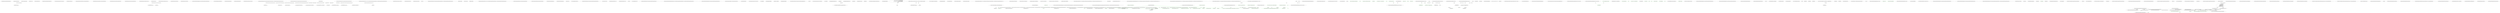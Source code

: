 digraph  {
m0_0 [cluster="Nancy.Formatters.Responses.RedirectResponse.RedirectResponse(string)", file="DefaultJsonSerializer.cs", label="Entry Nancy.Formatters.Responses.RedirectResponse.RedirectResponse(string)", span="6-6"];
m0_1 [cluster="Nancy.Formatters.Responses.RedirectResponse.RedirectResponse(string)", file="DefaultJsonSerializer.cs", label="this.Headers.Add(''Location'',location)", span="8-8"];
m0_2 [cluster="Nancy.Formatters.Responses.RedirectResponse.RedirectResponse(string)", file="DefaultJsonSerializer.cs", label="this.Contents = GetStringContents(string.Empty)", span="9-9"];
m0_3 [cluster="Nancy.Formatters.Responses.RedirectResponse.RedirectResponse(string)", file="DefaultJsonSerializer.cs", label="this.ContentType = ''text/html''", span="10-10"];
m0_4 [cluster="Nancy.Formatters.Responses.RedirectResponse.RedirectResponse(string)", file="DefaultJsonSerializer.cs", label="this.StatusCode = HttpStatusCode.SeeOther", span="11-11"];
m0_5 [cluster="Nancy.Formatters.Responses.RedirectResponse.RedirectResponse(string)", file="DefaultJsonSerializer.cs", label="Exit Nancy.Formatters.Responses.RedirectResponse.RedirectResponse(string)", span="6-6"];
m0_6 [cluster="System.Collections.Generic.IDictionary<TKey, TValue>.Add(TKey, TValue)", file="DefaultJsonSerializer.cs", label="Entry System.Collections.Generic.IDictionary<TKey, TValue>.Add(TKey, TValue)", span="0-0"];
m0_7 [cluster="Nancy.Response.GetStringContents(string)", file="DefaultJsonSerializer.cs", label="Entry Nancy.Response.GetStringContents(string)", span="93-93"];
m0_8 [file="DefaultJsonSerializer.cs", label="Nancy.Formatters.Responses.RedirectResponse", span=""];
m1_3 [cluster="Nancy.Json.JavaScriptPrimitiveConverter.Deserialize(object, System.Type, Nancy.Json.JavaScriptSerializer)", file="JavaScriptPrimitiveConverter.cs", label="Entry Nancy.Json.JavaScriptPrimitiveConverter.Deserialize(object, System.Type, Nancy.Json.JavaScriptSerializer)", span="14-14"];
m1_4 [cluster="Nancy.Json.JavaScriptPrimitiveConverter.Deserialize(object, System.Type, Nancy.Json.JavaScriptSerializer)", file="JavaScriptPrimitiveConverter.cs", label="Exit Nancy.Json.JavaScriptPrimitiveConverter.Deserialize(object, System.Type, Nancy.Json.JavaScriptSerializer)", span="14-14"];
m1_8 [cluster="Nancy.Json.JavaScriptPrimitiveConverter.Serialize(object, Nancy.Json.JavaScriptSerializer)", file="JavaScriptPrimitiveConverter.cs", label="Entry Nancy.Json.JavaScriptPrimitiveConverter.Serialize(object, Nancy.Json.JavaScriptSerializer)", span="20-20"];
m1_9 [cluster="Nancy.Json.JavaScriptPrimitiveConverter.Serialize(object, Nancy.Json.JavaScriptSerializer)", file="JavaScriptPrimitiveConverter.cs", label="Exit Nancy.Json.JavaScriptPrimitiveConverter.Serialize(object, Nancy.Json.JavaScriptSerializer)", span="20-20"];
m1_0 [cluster="Nancy.Json.JavaScriptPrimitiveConverter.Deserialize(object, System.Type)", file="JavaScriptPrimitiveConverter.cs", label="Entry Nancy.Json.JavaScriptPrimitiveConverter.Deserialize(object, System.Type)", span="9-9"];
m1_1 [cluster="Nancy.Json.JavaScriptPrimitiveConverter.Deserialize(object, System.Type)", file="JavaScriptPrimitiveConverter.cs", label="return Deserialize(primitiveValue, type, null);", span="11-11"];
m1_2 [cluster="Nancy.Json.JavaScriptPrimitiveConverter.Deserialize(object, System.Type)", file="JavaScriptPrimitiveConverter.cs", label="Exit Nancy.Json.JavaScriptPrimitiveConverter.Deserialize(object, System.Type)", span="9-9"];
m1_5 [cluster="Nancy.Json.JavaScriptPrimitiveConverter.Serialize(object)", file="JavaScriptPrimitiveConverter.cs", label="Entry Nancy.Json.JavaScriptPrimitiveConverter.Serialize(object)", span="16-16"];
m1_6 [cluster="Nancy.Json.JavaScriptPrimitiveConverter.Serialize(object)", file="JavaScriptPrimitiveConverter.cs", label="return Serialize(obj, null);", span="18-18"];
m1_7 [cluster="Nancy.Json.JavaScriptPrimitiveConverter.Serialize(object)", file="JavaScriptPrimitiveConverter.cs", label="Exit Nancy.Json.JavaScriptPrimitiveConverter.Serialize(object)", span="16-16"];
m1_10 [file="JavaScriptPrimitiveConverter.cs", label="Nancy.Json.JavaScriptPrimitiveConverter", span=""];
m2_27 [cluster="Nancy.Json.Simple.NancySerializationStrategy.RegisterConverters(System.Collections.Generic.IEnumerable<Nancy.Json.JavaScriptConverter>)", file="JavaScriptSerializer.cs", label="Entry Nancy.Json.Simple.NancySerializationStrategy.RegisterConverters(System.Collections.Generic.IEnumerable<Nancy.Json.JavaScriptConverter>)", span="49-49"];
m2_26 [cluster="System.ArgumentNullException.ArgumentNullException(string)", file="JavaScriptSerializer.cs", label="Entry System.ArgumentNullException.ArgumentNullException(string)", span="0-0"];
m2_0 [cluster="Nancy.Json.JavaScriptSerializer.JavaScriptSerializer()", file="JavaScriptSerializer.cs", label="Entry Nancy.Json.JavaScriptSerializer.JavaScriptSerializer()", span="56-56"];
m2_1 [cluster="Nancy.Json.JavaScriptSerializer.JavaScriptSerializer()", file="JavaScriptSerializer.cs", label="Exit Nancy.Json.JavaScriptSerializer.JavaScriptSerializer()", span="56-56"];
m2_43 [cluster="Nancy.Json.JavaScriptSerializer.Serialize(object, System.IO.TextWriter)", file="JavaScriptSerializer.cs", label="Entry Nancy.Json.JavaScriptSerializer.Serialize(object, System.IO.TextWriter)", span="154-154"];
m2_44 [cluster="Nancy.Json.JavaScriptSerializer.Serialize(object, System.IO.TextWriter)", file="JavaScriptSerializer.cs", label="output.Write(Serialize(obj))", span="156-156"];
m2_45 [cluster="Nancy.Json.JavaScriptSerializer.Serialize(object, System.IO.TextWriter)", file="JavaScriptSerializer.cs", label="Exit Nancy.Json.JavaScriptSerializer.Serialize(object, System.IO.TextWriter)", span="154-154"];
m2_39 [cluster="Nancy.Json.JavaScriptSerializer.Serialize(object)", file="JavaScriptSerializer.cs", label="Entry Nancy.Json.JavaScriptSerializer.Serialize(object)", span="149-149"];
m2_40 [cluster="Nancy.Json.JavaScriptSerializer.Serialize(object)", file="JavaScriptSerializer.cs", label="return SimpleJson.SerializeObject(obj, _serializerStrategy);", span="151-151"];
m2_41 [cluster="Nancy.Json.JavaScriptSerializer.Serialize(object)", file="JavaScriptSerializer.cs", label="Exit Nancy.Json.JavaScriptSerializer.Serialize(object)", span="149-149"];
m2_12 [cluster="Nancy.Json.JavaScriptSerializer.RegisterConverters(System.Collections.Generic.IEnumerable<Nancy.Json.JavaScriptConverter>, System.Collections.Generic.IEnumerable<Nancy.Json.JavaScriptPrimitiveConverter>)", file="JavaScriptSerializer.cs", label="Entry Nancy.Json.JavaScriptSerializer.RegisterConverters(System.Collections.Generic.IEnumerable<Nancy.Json.JavaScriptConverter>, System.Collections.Generic.IEnumerable<Nancy.Json.JavaScriptPrimitiveConverter>)", span="140-140"];
m2_34 [cluster="Nancy.Json.JavaScriptSerializer.RegisterConverters(System.Collections.Generic.IEnumerable<Nancy.Json.JavaScriptConverter>, System.Collections.Generic.IEnumerable<Nancy.Json.JavaScriptPrimitiveConverter>)", file="JavaScriptSerializer.cs", label="converters != null", span="142-142"];
m2_35 [cluster="Nancy.Json.JavaScriptSerializer.RegisterConverters(System.Collections.Generic.IEnumerable<Nancy.Json.JavaScriptConverter>, System.Collections.Generic.IEnumerable<Nancy.Json.JavaScriptPrimitiveConverter>)", file="JavaScriptSerializer.cs", label="RegisterConverters(converters)", span="143-143"];
m2_36 [cluster="Nancy.Json.JavaScriptSerializer.RegisterConverters(System.Collections.Generic.IEnumerable<Nancy.Json.JavaScriptConverter>, System.Collections.Generic.IEnumerable<Nancy.Json.JavaScriptPrimitiveConverter>)", file="JavaScriptSerializer.cs", label="primitiveConverters != null", span="145-145"];
m2_37 [cluster="Nancy.Json.JavaScriptSerializer.RegisterConverters(System.Collections.Generic.IEnumerable<Nancy.Json.JavaScriptConverter>, System.Collections.Generic.IEnumerable<Nancy.Json.JavaScriptPrimitiveConverter>)", file="JavaScriptSerializer.cs", label="RegisterConverters(primitiveConverters)", span="146-146"];
m2_38 [cluster="Nancy.Json.JavaScriptSerializer.RegisterConverters(System.Collections.Generic.IEnumerable<Nancy.Json.JavaScriptConverter>, System.Collections.Generic.IEnumerable<Nancy.Json.JavaScriptPrimitiveConverter>)", file="JavaScriptSerializer.cs", label="Exit Nancy.Json.JavaScriptSerializer.RegisterConverters(System.Collections.Generic.IEnumerable<Nancy.Json.JavaScriptConverter>, System.Collections.Generic.IEnumerable<Nancy.Json.JavaScriptPrimitiveConverter>)", span="140-140"];
m2_2 [cluster="Nancy.Json.JavaScriptSerializer.JavaScriptSerializer(bool, int, int, bool, bool, System.Collections.Generic.IEnumerable<Nancy.Json.JavaScriptConverter>, System.Collections.Generic.IEnumerable<Nancy.Json.JavaScriptPrimitiveConverter>)", file="JavaScriptSerializer.cs", label="Entry Nancy.Json.JavaScriptSerializer.JavaScriptSerializer(bool, int, int, bool, bool, System.Collections.Generic.IEnumerable<Nancy.Json.JavaScriptConverter>, System.Collections.Generic.IEnumerable<Nancy.Json.JavaScriptPrimitiveConverter>)", span="62-62"];
m2_4 [cluster="Nancy.Json.JavaScriptSerializer.JavaScriptSerializer(bool, int, int, bool, bool, System.Collections.Generic.IEnumerable<Nancy.Json.JavaScriptConverter>, System.Collections.Generic.IEnumerable<Nancy.Json.JavaScriptPrimitiveConverter>)", file="JavaScriptSerializer.cs", label="_maxJsonLength = maxJsonLength", span="65-65"];
m2_5 [cluster="Nancy.Json.JavaScriptSerializer.JavaScriptSerializer(bool, int, int, bool, bool, System.Collections.Generic.IEnumerable<Nancy.Json.JavaScriptConverter>, System.Collections.Generic.IEnumerable<Nancy.Json.JavaScriptPrimitiveConverter>)", file="JavaScriptSerializer.cs", label="_recursionLimit = recursionLimit", span="66-66"];
m2_6 [cluster="Nancy.Json.JavaScriptSerializer.JavaScriptSerializer(bool, int, int, bool, bool, System.Collections.Generic.IEnumerable<Nancy.Json.JavaScriptConverter>, System.Collections.Generic.IEnumerable<Nancy.Json.JavaScriptPrimitiveConverter>)", file="JavaScriptSerializer.cs", label="this.RetainCasing = retainCasing", span="68-68"];
m2_8 [cluster="Nancy.Json.JavaScriptSerializer.JavaScriptSerializer(bool, int, int, bool, bool, System.Collections.Generic.IEnumerable<Nancy.Json.JavaScriptConverter>, System.Collections.Generic.IEnumerable<Nancy.Json.JavaScriptPrimitiveConverter>)", file="JavaScriptSerializer.cs", label=registerConverters, span="72-72"];
m2_9 [cluster="Nancy.Json.JavaScriptSerializer.JavaScriptSerializer(bool, int, int, bool, bool, System.Collections.Generic.IEnumerable<Nancy.Json.JavaScriptConverter>, System.Collections.Generic.IEnumerable<Nancy.Json.JavaScriptPrimitiveConverter>)", file="JavaScriptSerializer.cs", label="RegisterConverters(converters, primitiveConverters)", span="73-73"];
m2_10 [cluster="Nancy.Json.JavaScriptSerializer.JavaScriptSerializer(bool, int, int, bool, bool, System.Collections.Generic.IEnumerable<Nancy.Json.JavaScriptConverter>, System.Collections.Generic.IEnumerable<Nancy.Json.JavaScriptPrimitiveConverter>)", file="JavaScriptSerializer.cs", label="Exit Nancy.Json.JavaScriptSerializer.JavaScriptSerializer(bool, int, int, bool, bool, System.Collections.Generic.IEnumerable<Nancy.Json.JavaScriptConverter>, System.Collections.Generic.IEnumerable<Nancy.Json.JavaScriptPrimitiveConverter>)", span="62-62"];
m2_20 [cluster="Nancy.Json.Simple.SimpleJson.DeserializeObject(string, System.Type, Nancy.Json.Simple.IJsonSerializerStrategy)", file="JavaScriptSerializer.cs", label="Entry Nancy.Json.Simple.SimpleJson.DeserializeObject(string, System.Type, Nancy.Json.Simple.IJsonSerializerStrategy)", span="562-562"];
m2_42 [cluster="Nancy.Json.Simple.SimpleJson.SerializeObject(object, Nancy.Json.Simple.IJsonSerializerStrategy)", file="JavaScriptSerializer.cs", label="Entry Nancy.Json.Simple.SimpleJson.SerializeObject(object, Nancy.Json.Simple.IJsonSerializerStrategy)", span="591-591"];
m2_17 [cluster="Nancy.Json.JavaScriptSerializer.DeserializeObject(string)", file="JavaScriptSerializer.cs", label="Entry Nancy.Json.JavaScriptSerializer.DeserializeObject(string)", span="119-119"];
m2_18 [cluster="Nancy.Json.JavaScriptSerializer.DeserializeObject(string)", file="JavaScriptSerializer.cs", label="return SimpleJson.DeserializeObject(input, null, _serializerStrategy);", span="121-121"];
m2_19 [cluster="Nancy.Json.JavaScriptSerializer.DeserializeObject(string)", file="JavaScriptSerializer.cs", label="Exit Nancy.Json.JavaScriptSerializer.DeserializeObject(string)", span="119-119"];
m2_28 [cluster="Nancy.Json.JavaScriptSerializer.RegisterConverters(System.Collections.Generic.IEnumerable<Nancy.Json.JavaScriptPrimitiveConverter>)", file="JavaScriptSerializer.cs", label="Entry Nancy.Json.JavaScriptSerializer.RegisterConverters(System.Collections.Generic.IEnumerable<Nancy.Json.JavaScriptPrimitiveConverter>)", span="132-132"];
m2_29 [cluster="Nancy.Json.JavaScriptSerializer.RegisterConverters(System.Collections.Generic.IEnumerable<Nancy.Json.JavaScriptPrimitiveConverter>)", file="JavaScriptSerializer.cs", label="primitiveConverters == null", span="134-134"];
m2_31 [cluster="Nancy.Json.JavaScriptSerializer.RegisterConverters(System.Collections.Generic.IEnumerable<Nancy.Json.JavaScriptPrimitiveConverter>)", file="JavaScriptSerializer.cs", label="_serializerStrategy.RegisterConverters(primitiveConverters)", span="137-137"];
m2_30 [cluster="Nancy.Json.JavaScriptSerializer.RegisterConverters(System.Collections.Generic.IEnumerable<Nancy.Json.JavaScriptPrimitiveConverter>)", file="JavaScriptSerializer.cs", label="throw new ArgumentNullException(''primitiveConverters'');", span="135-135"];
m2_32 [cluster="Nancy.Json.JavaScriptSerializer.RegisterConverters(System.Collections.Generic.IEnumerable<Nancy.Json.JavaScriptPrimitiveConverter>)", file="JavaScriptSerializer.cs", label="Exit Nancy.Json.JavaScriptSerializer.RegisterConverters(System.Collections.Generic.IEnumerable<Nancy.Json.JavaScriptPrimitiveConverter>)", span="132-132"];
m2_46 [cluster="System.IO.TextWriter.Write(string)", file="JavaScriptSerializer.cs", label="Entry System.IO.TextWriter.Write(string)", span="0-0"];
m2_13 [cluster="Nancy.Json.JavaScriptSerializer.Deserialize<T>(string)", file="JavaScriptSerializer.cs", label="Entry Nancy.Json.JavaScriptSerializer.Deserialize<T>(string)", span="114-114"];
m2_14 [cluster="Nancy.Json.JavaScriptSerializer.Deserialize<T>(string)", file="JavaScriptSerializer.cs", label="return SimpleJson.DeserializeObject<T>(input, _serializerStrategy);", span="116-116"];
m2_15 [cluster="Nancy.Json.JavaScriptSerializer.Deserialize<T>(string)", file="JavaScriptSerializer.cs", label="Exit Nancy.Json.JavaScriptSerializer.Deserialize<T>(string)", span="114-114"];
m2_21 [cluster="Nancy.Json.JavaScriptSerializer.RegisterConverters(System.Collections.Generic.IEnumerable<Nancy.Json.JavaScriptConverter>)", file="JavaScriptSerializer.cs", label="Entry Nancy.Json.JavaScriptSerializer.RegisterConverters(System.Collections.Generic.IEnumerable<Nancy.Json.JavaScriptConverter>)", span="124-124"];
m2_22 [cluster="Nancy.Json.JavaScriptSerializer.RegisterConverters(System.Collections.Generic.IEnumerable<Nancy.Json.JavaScriptConverter>)", file="JavaScriptSerializer.cs", label="converters == null", span="126-126"];
m2_24 [cluster="Nancy.Json.JavaScriptSerializer.RegisterConverters(System.Collections.Generic.IEnumerable<Nancy.Json.JavaScriptConverter>)", file="JavaScriptSerializer.cs", label="_serializerStrategy.RegisterConverters(converters)", span="129-129"];
m2_23 [cluster="Nancy.Json.JavaScriptSerializer.RegisterConverters(System.Collections.Generic.IEnumerable<Nancy.Json.JavaScriptConverter>)", file="JavaScriptSerializer.cs", label="throw new ArgumentNullException(''converters'');", span="127-127"];
m2_25 [cluster="Nancy.Json.JavaScriptSerializer.RegisterConverters(System.Collections.Generic.IEnumerable<Nancy.Json.JavaScriptConverter>)", file="JavaScriptSerializer.cs", label="Exit Nancy.Json.JavaScriptSerializer.RegisterConverters(System.Collections.Generic.IEnumerable<Nancy.Json.JavaScriptConverter>)", span="124-124"];
m2_11 [cluster="Nancy.Json.Simple.NancySerializationStrategy.NancySerializationStrategy(bool, bool, bool, System.Collections.Generic.IEnumerable<Nancy.Json.JavaScriptConverter>, System.Collections.Generic.IEnumerable<Nancy.Json.JavaScriptPrimitiveConverter>)", file="JavaScriptSerializer.cs", label="Entry Nancy.Json.Simple.NancySerializationStrategy.NancySerializationStrategy(bool, bool, bool, System.Collections.Generic.IEnumerable<Nancy.Json.JavaScriptConverter>, System.Collections.Generic.IEnumerable<Nancy.Json.JavaScriptPrimitiveConverter>)", span="22-22"];
m2_33 [cluster="Nancy.Json.Simple.NancySerializationStrategy.RegisterConverters(System.Collections.Generic.IEnumerable<Nancy.Json.JavaScriptPrimitiveConverter>)", file="JavaScriptSerializer.cs", label="Entry Nancy.Json.Simple.NancySerializationStrategy.RegisterConverters(System.Collections.Generic.IEnumerable<Nancy.Json.JavaScriptPrimitiveConverter>)", span="54-54"];
m2_16 [cluster="Nancy.Json.Simple.SimpleJson.DeserializeObject<T>(string, Nancy.Json.Simple.IJsonSerializerStrategy)", file="JavaScriptSerializer.cs", label="Entry Nancy.Json.Simple.SimpleJson.DeserializeObject<T>(string, Nancy.Json.Simple.IJsonSerializerStrategy)", span="575-575"];
m2_47 [file="JavaScriptSerializer.cs", label="Nancy.Json.JavaScriptSerializer", span=""];
m3_20 [cluster="System.Reflection.Assembly.GetTypes()", file="JavaScriptSerializerFixture.cs", label="Entry System.Reflection.Assembly.GetTypes()", span="0-0"];
m3_25 [cluster="System.Collections.Generic.Dictionary<TKey, TValue>.Add(TKey, TValue)", file="JavaScriptSerializerFixture.cs", label="Entry System.Collections.Generic.Dictionary<TKey, TValue>.Add(TKey, TValue)", span="0-0"];
m3_21 [cluster="Unk.IsAssignableFrom", file="JavaScriptSerializerFixture.cs", label="Entry Unk.IsAssignableFrom", span=""];
m3_0 [cluster="Nancy.NancyApplication.NancyApplication()", file="JavaScriptSerializerFixture.cs", label="Entry Nancy.NancyApplication.NancyApplication()", span="12-12"];
m3_1 [cluster="Nancy.NancyApplication.NancyApplication()", file="JavaScriptSerializerFixture.cs", label="this.templateProcessors = LoadTemplates()", span="14-14"];
m3_2 [cluster="Nancy.NancyApplication.NancyApplication()", file="JavaScriptSerializerFixture.cs", label="Exit Nancy.NancyApplication.NancyApplication()", span="12-12"];
m3_22 [cluster="System.Collections.Generic.Dictionary<TKey, TValue>.Dictionary(int, System.Collections.Generic.IEqualityComparer<TKey>)", file="JavaScriptSerializerFixture.cs", label="Entry System.Collections.Generic.Dictionary<TKey, TValue>.Dictionary(int, System.Collections.Generic.IEqualityComparer<TKey>)", span="0-0"];
m3_23 [cluster="Unk.Count", file="JavaScriptSerializerFixture.cs", label="Entry Unk.Count", span=""];
m3_7 [cluster="System.Collections.Generic.IDictionary<TKey, TValue>.ContainsKey(TKey)", file="JavaScriptSerializerFixture.cs", label="Entry System.Collections.Generic.IDictionary<TKey, TValue>.ContainsKey(TKey)", span="0-0"];
m3_24 [cluster="Unk.CreateInstance", file="JavaScriptSerializerFixture.cs", label="Entry Unk.CreateInstance", span=""];
m3_4 [cluster="Nancy.NancyApplication.GetTemplateProcessor(string)", file="JavaScriptSerializerFixture.cs", label="Entry Nancy.NancyApplication.GetTemplateProcessor(string)", span="17-17"];
m3_5 [cluster="Nancy.NancyApplication.GetTemplateProcessor(string)", file="JavaScriptSerializerFixture.cs", label="return this.templateProcessors.ContainsKey(extension) ? this.templateProcessors[extension] : null;", span="19-19"];
m3_6 [cluster="Nancy.NancyApplication.GetTemplateProcessor(string)", file="JavaScriptSerializerFixture.cs", label="Exit Nancy.NancyApplication.GetTemplateProcessor(string)", span="17-17"];
m3_8 [cluster="lambda expression", file="JavaScriptSerializerFixture.cs", label="Entry lambda expression", span="24-24"];
m3_9 [cluster="lambda expression", file="JavaScriptSerializerFixture.cs", label="StaticViewEngineExtension.Static(null, path)", span="24-24"];
m3_10 [cluster="lambda expression", file="JavaScriptSerializerFixture.cs", label="Exit lambda expression", span="24-24"];
m3_11 [cluster="Nancy.ViewEngines.StaticViewEngineExtension.Static(Nancy.IViewEngine, string)", file="JavaScriptSerializerFixture.cs", label="Entry Nancy.ViewEngines.StaticViewEngineExtension.Static(Nancy.IViewEngine, string)", span="8-8"];
m3_3 [cluster="Nancy.NancyApplication.LoadTemplates()", file="JavaScriptSerializerFixture.cs", label="Entry Nancy.NancyApplication.LoadTemplates()", span="27-27"];
m3_12 [cluster="Nancy.NancyApplication.LoadTemplates()", file="JavaScriptSerializerFixture.cs", label="var registries = from assembly in AppDomain.CurrentDomain.GetAssemblies()\r\n                             from type in assembly.GetTypes()\r\n                             where !type.IsAbstract && typeof (IViewEngineRegistry).IsAssignableFrom(type)\r\n                             select type", span="29-32"];
m3_13 [cluster="Nancy.NancyApplication.LoadTemplates()", file="JavaScriptSerializerFixture.cs", label="var templates = new Dictionary<string, Func<string, object, Action<Stream>>>(registries.Count(), StringComparer.CurrentCultureIgnoreCase)", span="34-34"];
m3_14 [cluster="Nancy.NancyApplication.LoadTemplates()", file="JavaScriptSerializerFixture.cs", label=registries, span="35-35"];
m3_16 [cluster="Nancy.NancyApplication.LoadTemplates()", file="JavaScriptSerializerFixture.cs", label="templates.Add(registry.Extension, registry.Executor)", span="38-38"];
m3_17 [cluster="Nancy.NancyApplication.LoadTemplates()", file="JavaScriptSerializerFixture.cs", label="return templates;", span="40-40"];
m3_15 [cluster="Nancy.NancyApplication.LoadTemplates()", file="JavaScriptSerializerFixture.cs", label="var registry = (IViewEngineRegistry) Activator.CreateInstance(type)", span="37-37"];
m3_18 [cluster="Nancy.NancyApplication.LoadTemplates()", file="JavaScriptSerializerFixture.cs", label="Exit Nancy.NancyApplication.LoadTemplates()", span="27-27"];
m3_19 [cluster="System.AppDomain.GetAssemblies()", file="JavaScriptSerializerFixture.cs", label="Entry System.AppDomain.GetAssemblies()", span="0-0"];
m3_26 [file="JavaScriptSerializerFixture.cs", label="Nancy.NancyApplication", span=""];
m5_0 [cluster="Nancy.Json.JsonConfiguration.JsonConfiguration()", file="JsonConfiguration.cs", label="Entry Nancy.Json.JsonConfiguration.JsonConfiguration()", span="26-26"];
m5_1 [cluster="Nancy.Json.JsonConfiguration.JsonConfiguration()", file="JsonConfiguration.cs", label="Exit Nancy.Json.JsonConfiguration.JsonConfiguration()", span="26-26"];
m5_2 [cluster="Nancy.Json.JsonConfiguration.JsonConfiguration(bool?, int?, int?, System.Text.Encoding, System.Collections.Generic.IList<Nancy.Json.JavaScriptConverter>, System.Collections.Generic.IList<Nancy.Json.JavaScriptPrimitiveConverter>, bool?)", file="JsonConfiguration.cs", label="Entry Nancy.Json.JsonConfiguration.JsonConfiguration(bool?, int?, int?, System.Text.Encoding, System.Collections.Generic.IList<Nancy.Json.JavaScriptConverter>, System.Collections.Generic.IList<Nancy.Json.JavaScriptPrimitiveConverter>, bool?)", span="40-40"];
m5_4 [cluster="Nancy.Json.JsonConfiguration.JsonConfiguration(bool?, int?, int?, System.Text.Encoding, System.Collections.Generic.IList<Nancy.Json.JavaScriptConverter>, System.Collections.Generic.IList<Nancy.Json.JavaScriptPrimitiveConverter>, bool?)", file="JsonConfiguration.cs", label="this.MaxJsonLength = maxJsonLength ?? Default.MaxJsonLength", span="43-43"];
m5_5 [cluster="Nancy.Json.JsonConfiguration.JsonConfiguration(bool?, int?, int?, System.Text.Encoding, System.Collections.Generic.IList<Nancy.Json.JavaScriptConverter>, System.Collections.Generic.IList<Nancy.Json.JavaScriptPrimitiveConverter>, bool?)", file="JsonConfiguration.cs", label="this.MaxRecursions = maxRecursions ?? Default.MaxRecursions", span="44-44"];
m5_6 [cluster="Nancy.Json.JsonConfiguration.JsonConfiguration(bool?, int?, int?, System.Text.Encoding, System.Collections.Generic.IList<Nancy.Json.JavaScriptConverter>, System.Collections.Generic.IList<Nancy.Json.JavaScriptPrimitiveConverter>, bool?)", file="JsonConfiguration.cs", label="this.DefaultEncoding = defaultEncoding ?? Default.DefaultEncoding", span="45-45"];
m5_7 [cluster="Nancy.Json.JsonConfiguration.JsonConfiguration(bool?, int?, int?, System.Text.Encoding, System.Collections.Generic.IList<Nancy.Json.JavaScriptConverter>, System.Collections.Generic.IList<Nancy.Json.JavaScriptPrimitiveConverter>, bool?)", file="JsonConfiguration.cs", label="this.Converters = converters ?? Default.Converters", span="46-46"];
m5_8 [cluster="Nancy.Json.JsonConfiguration.JsonConfiguration(bool?, int?, int?, System.Text.Encoding, System.Collections.Generic.IList<Nancy.Json.JavaScriptConverter>, System.Collections.Generic.IList<Nancy.Json.JavaScriptPrimitiveConverter>, bool?)", file="JsonConfiguration.cs", label="this.PrimitiveConverters = primitiveConverters ?? Default.PrimitiveConverters", span="47-47"];
m5_9 [cluster="Nancy.Json.JsonConfiguration.JsonConfiguration(bool?, int?, int?, System.Text.Encoding, System.Collections.Generic.IList<Nancy.Json.JavaScriptConverter>, System.Collections.Generic.IList<Nancy.Json.JavaScriptPrimitiveConverter>, bool?)", file="JsonConfiguration.cs", label="this.RetainCasing = retainCasing ?? Default.RetainCasing", span="48-48"];
m5_10 [cluster="Nancy.Json.JsonConfiguration.JsonConfiguration(bool?, int?, int?, System.Text.Encoding, System.Collections.Generic.IList<Nancy.Json.JavaScriptConverter>, System.Collections.Generic.IList<Nancy.Json.JavaScriptPrimitiveConverter>, bool?)", file="JsonConfiguration.cs", label="Exit Nancy.Json.JsonConfiguration.JsonConfiguration(bool?, int?, int?, System.Text.Encoding, System.Collections.Generic.IList<Nancy.Json.JavaScriptConverter>, System.Collections.Generic.IList<Nancy.Json.JavaScriptPrimitiveConverter>, bool?)", span="40-40"];
m5_11 [file="JsonConfiguration.cs", label="Nancy.Json.JsonConfiguration", span=""];
m6_4 [cluster="Nancy.Configuration.INancyEnvironment.AddValue<T>(T)", file="JsonConfigurationExtensions.cs", label="Entry Nancy.Configuration.INancyEnvironment.AddValue<T>(T)", span="15-15"];
m6_0 [cluster="Nancy.Json.JsonConfigurationExtensions.Json(Nancy.Configuration.INancyEnvironment, bool?, int?, int?, System.Text.Encoding, System.Collections.Generic.IList<Nancy.Json.JavaScriptConverter>, System.Collections.Generic.IList<Nancy.Json.JavaScriptPrimitiveConverter>, bool?)", file="JsonConfigurationExtensions.cs", label="Entry Nancy.Json.JsonConfigurationExtensions.Json(Nancy.Configuration.INancyEnvironment, bool?, int?, int?, System.Text.Encoding, System.Collections.Generic.IList<Nancy.Json.JavaScriptConverter>, System.Collections.Generic.IList<Nancy.Json.JavaScriptPrimitiveConverter>, bool?)", span="24-24"];
m6_2 [cluster="Nancy.Json.JsonConfigurationExtensions.Json(Nancy.Configuration.INancyEnvironment, bool?, int?, int?, System.Text.Encoding, System.Collections.Generic.IList<Nancy.Json.JavaScriptConverter>, System.Collections.Generic.IList<Nancy.Json.JavaScriptPrimitiveConverter>, bool?)", file="JsonConfigurationExtensions.cs", label="Exit Nancy.Json.JsonConfigurationExtensions.Json(Nancy.Configuration.INancyEnvironment, bool?, int?, int?, System.Text.Encoding, System.Collections.Generic.IList<Nancy.Json.JavaScriptConverter>, System.Collections.Generic.IList<Nancy.Json.JavaScriptPrimitiveConverter>, bool?)", span="24-24"];
m6_3 [cluster="Nancy.Json.JsonConfiguration.JsonConfiguration(bool?, int?, int?, System.Text.Encoding, System.Collections.Generic.IList<Nancy.Json.JavaScriptConverter>, System.Collections.Generic.IList<Nancy.Json.JavaScriptPrimitiveConverter>, bool?)", file="JsonConfigurationExtensions.cs", label="Entry Nancy.Json.JsonConfiguration.JsonConfiguration(bool?, int?, int?, System.Text.Encoding, System.Collections.Generic.IList<Nancy.Json.JavaScriptConverter>, System.Collections.Generic.IList<Nancy.Json.JavaScriptPrimitiveConverter>, bool?)", span="40-40"];
m7_21 [cluster="Nancy.Json.Simple.NancySerializationStrategy.MapClrMemberNameToJsonFieldName(string)", color=green, community=0, file="NancySerializationStrategy.cs", label="return this.retainCasing ? base.MapClrMemberNameToJsonFieldName(clrPropertyName) :\r\n                clrPropertyName.ToCamelCase();", prediction=0, span="62-63"];
m7_23 [cluster="Nancy.Json.Simple.NancySerializationStrategy.MapClrMemberNameToJsonFieldName(string)", file="NancySerializationStrategy.cs", label="Exit Nancy.Json.Simple.NancySerializationStrategy.MapClrMemberNameToJsonFieldName(string)", span="59-59"];
m7_50 [cluster="Nancy.Json.Simple.ReflectionUtils.IsNullableType(System.Type)", file="NancySerializationStrategy.cs", label="Entry Nancy.Json.Simple.ReflectionUtils.IsNullableType(System.Type)", span="1724-1724"];
m7_62 [cluster="System.Collections.Generic.Dictionary<TKey, TValue>.Add(TKey, TValue)", file="NancySerializationStrategy.cs", label="Entry System.Collections.Generic.Dictionary<TKey, TValue>.Add(TKey, TValue)", span="0-0"];
m7_92 [cluster="Unk.TrySerializePrimitiveConverter", file="NancySerializationStrategy.cs", label="Entry Unk.TrySerializePrimitiveConverter", span=""];
m7_132 [cluster="Unk.Any", file="NancySerializationStrategy.cs", label="Entry Unk.Any", span=""];
m7_86 [cluster="Nancy.Json.Simple.NancySerializationStrategy.TrySerializeKnownTypes(object, out object)", color=green, community=0, file="NancySerializationStrategy.cs", label="return base.TrySerializeKnownTypes(input, out output);", prediction=0, span="146-146"];
m7_98 [cluster="Nancy.Json.Simple.NancySerializationStrategy.SerializeDateTime(System.DateTime, out object)", color=green, community=0, file="NancySerializationStrategy.cs", label="dateTime = new DateTime(dateTime.Ticks, DateTimeKind.Local)", prediction=2, span="154-154"];
m7_100 [cluster="Nancy.Json.Simple.NancySerializationStrategy.SerializeDateTime(System.DateTime, out object)", color=green, community=0, file="NancySerializationStrategy.cs", label="return true;", prediction=3, span="159-159"];
m7_105 [cluster="Nancy.Json.Simple.NancySerializationStrategy.TrySerializePrimitiveConverter(object, ref object, System.Type)", color=green, community=0, file="NancySerializationStrategy.cs", label="var primitiveConverter = this.FindPrimitiveConverter(inputType)", prediction=4, span="164-164"];
m7_96 [cluster="Nancy.Json.Simple.NancySerializationStrategy.SerializeDateTime(System.DateTime, out object)", color=green, community=0, file="NancySerializationStrategy.cs", label="var dateTime = input", prediction=5, span="151-151"];
m7_99 [cluster="Nancy.Json.Simple.NancySerializationStrategy.SerializeDateTime(System.DateTime, out object)", color=green, community=0, file="NancySerializationStrategy.cs", label="output = dateTime.ToString(''o'', CultureInfo.InvariantCulture)", prediction=6, span="157-157"];
m7_108 [cluster="Nancy.Json.Simple.NancySerializationStrategy.TrySerializePrimitiveConverter(object, ref object, System.Type)", color=green, community=0, file="NancySerializationStrategy.cs", label="return true;", prediction=7, span="168-168"];
m7_107 [cluster="Nancy.Json.Simple.NancySerializationStrategy.TrySerializePrimitiveConverter(object, ref object, System.Type)", color=green, community=0, file="NancySerializationStrategy.cs", label="output = primitiveConverter.Serialize(input)", prediction=8, span="167-167"];
m7_106 [cluster="Nancy.Json.Simple.NancySerializationStrategy.TrySerializePrimitiveConverter(object, ref object, System.Type)", color=green, community=0, file="NancySerializationStrategy.cs", label="primitiveConverter != null", prediction=9, span="165-165"];
m7_109 [cluster="Nancy.Json.Simple.NancySerializationStrategy.TrySerializePrimitiveConverter(object, ref object, System.Type)", color=green, community=0, file="NancySerializationStrategy.cs", label="return false;", prediction=10, span="170-170"];
m7_112 [cluster="Nancy.Json.Simple.NancySerializationStrategy.FindPrimitiveConverter(System.Type)", color=green, community=0, file="NancySerializationStrategy.cs", label="var primitiveConverter =\r\n                this.primitiveConverters.FirstOrDefault(x => x.SupportedTypes.Any(st => st.IsAssignableFrom(inputType)))", prediction=0, span="175-176"];
m7_113 [cluster="Nancy.Json.Simple.NancySerializationStrategy.FindPrimitiveConverter(System.Type)", color=green, community=0, file="NancySerializationStrategy.cs", label="return primitiveConverter;", prediction=12, span="177-177"];
m7_117 [cluster="lambda expression", color=green, community=0, file="NancySerializationStrategy.cs", label="x.SupportedTypes.Any(st => st.IsAssignableFrom(inputType))", prediction=13, span="176-176"];
m7_115 [cluster="Unk.FirstOrDefault", file="NancySerializationStrategy.cs", label="Entry Unk.FirstOrDefault", span=""];
m7_146 [cluster="Unk.ToDictionary", file="NancySerializationStrategy.cs", label="Entry Unk.ToDictionary", span=""];
m7_123 [cluster="Nancy.Json.Simple.NancySerializationStrategy.TrySerializePrimitiveConverter(object, ref object, System.Type)", file="NancySerializationStrategy.cs", label="Exit Nancy.Json.Simple.NancySerializationStrategy.TrySerializePrimitiveConverter(object, ref object, System.Type)", span="179-179"];
m7_136 [cluster="lambda expression", file="NancySerializationStrategy.cs", label="this.MapClrMemberNameToJsonFieldName(kvp.Key)", span="187-187"];
m7_89 [cluster="object.GetType()", file="NancySerializationStrategy.cs", label="Entry object.GetType()", span="0-0"];
m7_57 [cluster="Nancy.Json.JavaScriptConverter.Deserialize(System.Collections.Generic.IDictionary<string, object>, System.Type)", file="NancySerializationStrategy.cs", label="Entry Nancy.Json.JavaScriptConverter.Deserialize(System.Collections.Generic.IDictionary<string, object>, System.Type)", span="39-39"];
m7_53 [cluster="Nancy.Json.Simple.NancySerializationStrategy.FindPrimitiveConverter(System.Type)", file="NancySerializationStrategy.cs", label="Entry Nancy.Json.Simple.NancySerializationStrategy.FindPrimitiveConverter(System.Type)", span="173-173"];
m7_51 [cluster="System.Nullable.GetUnderlyingType(System.Type)", file="NancySerializationStrategy.cs", label="Entry System.Nullable.GetUnderlyingType(System.Type)", span="0-0"];
m7_24 [cluster="Nancy.Json.Simple.PocoJsonSerializerStrategy.MapClrMemberNameToJsonFieldName(string)", file="NancySerializationStrategy.cs", label="Entry Nancy.Json.Simple.PocoJsonSerializerStrategy.MapClrMemberNameToJsonFieldName(string)", span="1267-1267"];
m7_59 [cluster="System.Collections.Generic.Dictionary<TKey, TValue>.Dictionary(System.Collections.Generic.IEqualityComparer<TKey>)", file="NancySerializationStrategy.cs", label="Entry System.Collections.Generic.Dictionary<TKey, TValue>.Dictionary(System.Collections.Generic.IEqualityComparer<TKey>)", span="0-0"];
m7_90 [cluster="Nancy.Json.Simple.NancySerializationStrategy.TrySerializeJavaScriptConverter(object, out object, System.Type)", file="NancySerializationStrategy.cs", label="Entry Nancy.Json.Simple.NancySerializationStrategy.TrySerializeJavaScriptConverter(object, out object, System.Type)", span="197-197"];
m7_124 [cluster="Nancy.Json.Simple.NancySerializationStrategy.TrySerializeJavaScriptConverter(object, out object, System.Type)", file="NancySerializationStrategy.cs", label="Entry Nancy.Json.Simple.NancySerializationStrategy.TrySerializeJavaScriptConverter(object, out object, System.Type)", span="180-180"];
m7_63 [cluster="Nancy.Json.Simple.PocoJsonSerializerStrategy.DeserializeObject(object, System.Type)", file="NancySerializationStrategy.cs", label="Entry Nancy.Json.Simple.PocoJsonSerializerStrategy.DeserializeObject(object, System.Type)", span="1327-1327"];
m7_64 [cluster="Nancy.Json.Simple.NancySerializationStrategy.TrySerializeKnownTypes(object, out object)", color=green, community=0, file="NancySerializationStrategy.cs", label="var dynamicValue = input as DynamicDictionaryValue", prediction=0, span="107-107"];
m7_65 [cluster="Nancy.Json.Simple.NancySerializationStrategy.TrySerializeKnownTypes(object, out object)", file="NancySerializationStrategy.cs", label="!ReferenceEquals(dynamicValue, null) && dynamicValue.HasValue", span="108-108"];
m7_69 [cluster="Nancy.Json.Simple.NancySerializationStrategy.TrySerializeKnownTypes(object, out object)", file="NancySerializationStrategy.cs", label="this.TrySerializeJavaScriptConverter(input, out output, inputType)", span="115-115"];
m7_70 [cluster="Nancy.Json.Simple.NancySerializationStrategy.TrySerializeKnownTypes(object, out object)", color=green, community=0, file="NancySerializationStrategy.cs", label="return true;", prediction=0, span="117-117"];
m7_71 [cluster="Nancy.Json.Simple.NancySerializationStrategy.TrySerializeKnownTypes(object, out object)", color=green, community=0, file="NancySerializationStrategy.cs", label="this.TrySerializePrimitiveConverter(input, ref output, inputType)", prediction=0, span="120-120"];
m7_72 [cluster="Nancy.Json.Simple.NancySerializationStrategy.TrySerializeKnownTypes(object, out object)", color=green, community=0, file="NancySerializationStrategy.cs", label="return true;", prediction=0, span="122-122"];
m7_75 [cluster="Nancy.Json.Simple.NancySerializationStrategy.TrySerializeKnownTypes(object, out object)", color=green, community=0, file="NancySerializationStrategy.cs", label="output = type.GetTypeInfo().FullName", prediction=18, span="128-128"];
m7_79 [cluster="Nancy.Json.Simple.NancySerializationStrategy.TrySerializeKnownTypes(object, out object)", color=green, community=0, file="NancySerializationStrategy.cs", label="return true;", prediction=19, span="132-132"];
m7_80 [cluster="Nancy.Json.Simple.NancySerializationStrategy.TrySerializeKnownTypes(object, out object)", color=green, community=0, file="NancySerializationStrategy.cs", label="input is DateTime", prediction=0, span="134-134"];
m7_82 [cluster="Nancy.Json.Simple.NancySerializationStrategy.TrySerializeKnownTypes(object, out object)", color=green, community=0, file="NancySerializationStrategy.cs", label="input is DateTimeOffset", prediction=0, span="139-139"];
m7_84 [cluster="Nancy.Json.Simple.NancySerializationStrategy.TrySerializeKnownTypes(object, out object)", color=green, community=0, file="NancySerializationStrategy.cs", label="output = dto.ToString(''o'', CultureInfo.InvariantCulture)", prediction=22, span="142-142"];
m7_66 [cluster="Nancy.Json.Simple.NancySerializationStrategy.TrySerializeKnownTypes(object, out object)", file="NancySerializationStrategy.cs", label="output = dynamicValue.Value", span="110-110"];
m7_68 [cluster="Nancy.Json.Simple.NancySerializationStrategy.TrySerializeKnownTypes(object, out object)", color=green, community=0, file="NancySerializationStrategy.cs", label="var inputType = input.GetType().GetTypeInfo()", prediction=0, span="114-114"];
m7_73 [cluster="Nancy.Json.Simple.NancySerializationStrategy.TrySerializeKnownTypes(object, out object)", color=green, community=0, file="NancySerializationStrategy.cs", label="var type = input as Type", prediction=24, span="125-125"];
m7_74 [cluster="Nancy.Json.Simple.NancySerializationStrategy.TrySerializeKnownTypes(object, out object)", color=green, community=0, file="NancySerializationStrategy.cs", label="type != null", prediction=25, span="126-126"];
m7_76 [cluster="Nancy.Json.Simple.NancySerializationStrategy.TrySerializeKnownTypes(object, out object)", color=green, community=0, file="NancySerializationStrategy.cs", label="return true;", prediction=26, span="129-129"];
m7_77 [cluster="Nancy.Json.Simple.NancySerializationStrategy.TrySerializeKnownTypes(object, out object)", color=green, community=0, file="NancySerializationStrategy.cs", label="var inputType = input.GetType()", prediction=27, span="131-131"];
m7_78 [cluster="Nancy.Json.Simple.NancySerializationStrategy.TrySerializeKnownTypes(object, out object)", color=green, community=0, file="NancySerializationStrategy.cs", label="this.TrySerializeJavaScriptConverter(input, out output, inputType)", prediction=0, span="132-132"];
m7_81 [cluster="Nancy.Json.Simple.NancySerializationStrategy.TrySerializeKnownTypes(object, out object)", color=green, community=0, file="NancySerializationStrategy.cs", label="return this.SerializeDateTime((DateTime)input, out output);", prediction=0, span="136-136"];
m7_83 [cluster="Nancy.Json.Simple.NancySerializationStrategy.TrySerializeKnownTypes(object, out object)", color=green, community=0, file="NancySerializationStrategy.cs", label="var dto = (DateTimeOffset)input", prediction=30, span="141-141"];
m7_85 [cluster="Nancy.Json.Simple.NancySerializationStrategy.TrySerializeKnownTypes(object, out object)", color=green, community=0, file="NancySerializationStrategy.cs", label="return true;", prediction=31, span="143-143"];
m7_87 [cluster="System.DateTimeOffset.ToString(string, System.IFormatProvider)", file="NancySerializationStrategy.cs", label="Entry System.DateTimeOffset.ToString(string, System.IFormatProvider)", span="0-0"];
m7_2 [cluster="Nancy.Json.Simple.NancySerializationStrategy.NancySerializationStrategy(bool, bool, bool, System.Collections.Generic.IEnumerable<Nancy.Json.JavaScriptConverter>, System.Collections.Generic.IEnumerable<Nancy.Json.JavaScriptPrimitiveConverter>)", file="NancySerializationStrategy.cs", label="Entry Nancy.Json.Simple.NancySerializationStrategy.NancySerializationStrategy(bool, bool, bool, System.Collections.Generic.IEnumerable<Nancy.Json.JavaScriptConverter>, System.Collections.Generic.IEnumerable<Nancy.Json.JavaScriptPrimitiveConverter>)", span="22-22"];
m7_3 [cluster="Nancy.Json.Simple.NancySerializationStrategy.NancySerializationStrategy(bool, bool, bool, System.Collections.Generic.IEnumerable<Nancy.Json.JavaScriptConverter>, System.Collections.Generic.IEnumerable<Nancy.Json.JavaScriptPrimitiveConverter>)", color=green, community=0, file="NancySerializationStrategy.cs", label="this.retainCasing = retainCasing", prediction=32, span="29-29"];
m7_5 [cluster="Nancy.Json.Simple.NancySerializationStrategy.NancySerializationStrategy(bool, bool, bool, System.Collections.Generic.IEnumerable<Nancy.Json.JavaScriptConverter>, System.Collections.Generic.IEnumerable<Nancy.Json.JavaScriptPrimitiveConverter>)", color=green, community=0, file="NancySerializationStrategy.cs", label=registerConverters, prediction=0, span="31-31"];
m7_6 [cluster="Nancy.Json.Simple.NancySerializationStrategy.NancySerializationStrategy(bool, bool, bool, System.Collections.Generic.IEnumerable<Nancy.Json.JavaScriptConverter>, System.Collections.Generic.IEnumerable<Nancy.Json.JavaScriptPrimitiveConverter>)", file="NancySerializationStrategy.cs", label="this.RegisterConverters(converters, primitiveConverters)", span="33-33"];
m7_7 [cluster="Nancy.Json.Simple.NancySerializationStrategy.RegisterConverters(System.Collections.Generic.IEnumerable<Nancy.Json.JavaScriptConverter>, System.Collections.Generic.IEnumerable<Nancy.Json.JavaScriptPrimitiveConverter>)", file="NancySerializationStrategy.cs", label="Entry Nancy.Json.Simple.NancySerializationStrategy.RegisterConverters(System.Collections.Generic.IEnumerable<Nancy.Json.JavaScriptConverter>, System.Collections.Generic.IEnumerable<Nancy.Json.JavaScriptPrimitiveConverter>)", span="38-38"];
m7_91 [cluster="Unk.TrySerializeJavaScriptConverter", file="NancySerializationStrategy.cs", label="Entry Unk.TrySerializeJavaScriptConverter", span=""];
m7_118 [cluster="Nancy.Json.Simple.NancySerializationStrategy.TrySerializePrimitiveConverter(object, ref object, System.Type)", file="NancySerializationStrategy.cs", label="var primitiveConverter = this.FindPrimitiveConverter(inputType)", span="181-181"];
m7_121 [cluster="lambda expression", color=green, community=0, file="NancySerializationStrategy.cs", label="st.IsAssignableFrom(inputType)", prediction=13, span="176-176"];
m7_14 [cluster="Nancy.Json.Simple.NancySerializationStrategy.RegisterConverters(System.Collections.Generic.IEnumerable<Nancy.Json.JavaScriptConverter>)", file="NancySerializationStrategy.cs", label="Entry Nancy.Json.Simple.NancySerializationStrategy.RegisterConverters(System.Collections.Generic.IEnumerable<Nancy.Json.JavaScriptConverter>)", span="49-49"];
m7_16 [cluster="Nancy.Json.Simple.NancySerializationStrategy.RegisterConverters(System.Collections.Generic.IEnumerable<Nancy.Json.JavaScriptConverter>)", file="NancySerializationStrategy.cs", label="this.converters.AddRange(javaScriptConverters)", span="51-51"];
m7_17 [cluster="Nancy.Json.Simple.NancySerializationStrategy.RegisterConverters(System.Collections.Generic.IEnumerable<Nancy.Json.JavaScriptConverter>)", file="NancySerializationStrategy.cs", label="Exit Nancy.Json.Simple.NancySerializationStrategy.RegisterConverters(System.Collections.Generic.IEnumerable<Nancy.Json.JavaScriptConverter>)", span="49-49"];
m7_0 [cluster="Nancy.Json.Simple.NancySerializationStrategy.NancySerializationStrategy()", file="NancySerializationStrategy.cs", label="Entry Nancy.Json.Simple.NancySerializationStrategy.NancySerializationStrategy()", span="20-20"];
m7_1 [cluster="Nancy.Json.Simple.NancySerializationStrategy.NancySerializationStrategy()", file="NancySerializationStrategy.cs", label="Exit Nancy.Json.Simple.NancySerializationStrategy.NancySerializationStrategy()", span="20-20"];
m7_54 [cluster="Nancy.Json.Simple.NancySerializationStrategy.FindPrimitiveConverter(System.Type)", file="NancySerializationStrategy.cs", label="Entry Nancy.Json.Simple.NancySerializationStrategy.FindPrimitiveConverter(System.Type)", span="190-190"];
m7_125 [cluster="Nancy.Json.Simple.NancySerializationStrategy.TrySerializeJavaScriptConverter(object, out object, System.Type)", file="NancySerializationStrategy.cs", label="output = null", span="182-182"];
m7_126 [cluster="Nancy.Json.Simple.NancySerializationStrategy.TrySerializeJavaScriptConverter(object, out object, System.Type)", color=green, community=0, file="NancySerializationStrategy.cs", label="var converter = this.FindJavaScriptConverter(inputType)", prediction=35, span="183-183"];
m7_127 [cluster="Nancy.Json.Simple.NancySerializationStrategy.TrySerializeJavaScriptConverter(object, out object, System.Type)", file="NancySerializationStrategy.cs", label="converter != null", span="184-184"];
m7_114 [cluster="System.DateTime.DateTime(long, System.DateTimeKind)", file="NancySerializationStrategy.cs", label="Entry System.DateTime.DateTime(long, System.DateTimeKind)", span="0-0"];
m7_116 [cluster="System.DateTime.ToUniversalTime()", file="NancySerializationStrategy.cs", label="Entry System.DateTime.ToUniversalTime()", span="0-0"];
m7_60 [cluster="System.Type.GetGenericArguments()", file="NancySerializationStrategy.cs", label="Entry System.Type.GetGenericArguments()", span="0-0"];
m7_138 [cluster="Nancy.Json.Simple.NancySerializationStrategy.TrySerializeJavaScriptConverter(object, out object, System.Type)", file="NancySerializationStrategy.cs", label="var converter = this.FindJavaScriptConverter(inputType)", span="200-200"];
m7_130 [cluster="Nancy.Json.Simple.NancySerializationStrategy.TrySerializeJavaScriptConverter(object, out object, System.Type)", file="NancySerializationStrategy.cs", label="return true;", span="188-188"];
m7_134 [cluster="lambda expression", file="NancySerializationStrategy.cs", label="st.IsAssignableFrom(inputType)", span="193-193"];
m7_129 [cluster="Nancy.Json.Simple.NancySerializationStrategy.TrySerializeJavaScriptConverter(object, out object, System.Type)", file="NancySerializationStrategy.cs", label="output = result.ToDictionary(kvp => this.MapClrMemberNameToJsonFieldName(kvp.Key), kvp => kvp.Value)", span="187-187"];
m7_131 [cluster="Nancy.Json.Simple.NancySerializationStrategy.TrySerializeJavaScriptConverter(object, out object, System.Type)", file="NancySerializationStrategy.cs", label="return false;", span="190-190"];
m7_133 [cluster="lambda expression", file="NancySerializationStrategy.cs", label="Entry lambda expression", span="193-193"];
m7_135 [cluster="lambda expression", file="NancySerializationStrategy.cs", label="Exit lambda expression", span="193-193"];
m7_147 [cluster="lambda expression", file="NancySerializationStrategy.cs", label="Entry lambda expression", span="204-204"];
m7_150 [cluster="lambda expression", file="NancySerializationStrategy.cs", label="Nancy.Json.Simple.NancySerializationStrategy", span=""];
m7_149 [cluster="lambda expression", file="NancySerializationStrategy.cs", label="Exit lambda expression", span="204-204"];
m7_152 [cluster="lambda expression", file="NancySerializationStrategy.cs", label="Exit lambda expression", span="204-204"];
m7_157 [cluster="lambda expression", file="NancySerializationStrategy.cs", label="x.SupportedTypes.Any(st => st.IsAssignableFrom(inputType))", span="212-212"];
m7_160 [cluster="lambda expression", file="NancySerializationStrategy.cs", label="st.IsAssignableFrom(inputType)", span="212-212"];
m7_156 [cluster="lambda expression", file="NancySerializationStrategy.cs", label="Entry lambda expression", span="212-212"];
m7_158 [cluster="lambda expression", file="NancySerializationStrategy.cs", label="Exit lambda expression", span="212-212"];
m7_159 [cluster="lambda expression", file="NancySerializationStrategy.cs", label="Entry lambda expression", span="212-212"];
m7_161 [cluster="lambda expression", file="NancySerializationStrategy.cs", label="Exit lambda expression", span="212-212"];
m7_137 [cluster="Nancy.Json.Simple.NancySerializationStrategy.TrySerializeJavaScriptConverter(object, out object, System.Type)", file="NancySerializationStrategy.cs", label="output = null", span="199-199"];
m7_128 [cluster="Unk.FirstOrDefault", color=green, community=0, file="NancySerializationStrategy.cs", label="Entry Unk.FirstOrDefault", prediction=35, span=""];
m7_144 [cluster="Nancy.Json.Simple.NancySerializationStrategy.TrySerializeJavaScriptConverter(object, out object, System.Type)", file="NancySerializationStrategy.cs", label="Exit Nancy.Json.Simple.NancySerializationStrategy.TrySerializeJavaScriptConverter(object, out object, System.Type)", span="197-197"];
m7_25 [cluster="Nancy.Json.Simple.NancySerializationStrategy.DeserializeObject(object, System.Type)", file="NancySerializationStrategy.cs", label="Entry Nancy.Json.Simple.NancySerializationStrategy.DeserializeObject(object, System.Type)", span="66-66"];
m7_88 [cluster="object.ReferenceEquals(object, object)", file="NancySerializationStrategy.cs", label="Entry object.ReferenceEquals(object, object)", span="0-0"];
m7_18 [cluster="System.Collections.Generic.List<T>.AddRange(System.Collections.Generic.IEnumerable<T>)", file="NancySerializationStrategy.cs", label="Entry System.Collections.Generic.List<T>.AddRange(System.Collections.Generic.IEnumerable<T>)", span="0-0"];
m7_55 [cluster="Nancy.Json.JavaScriptPrimitiveConverter.Deserialize(object, System.Type)", file="NancySerializationStrategy.cs", label="Entry Nancy.Json.JavaScriptPrimitiveConverter.Deserialize(object, System.Type)", span="9-9"];
m7_56 [cluster="Nancy.Json.Simple.NancySerializationStrategy.FindJavaScriptConverter(System.Type)", file="NancySerializationStrategy.cs", label="Entry Nancy.Json.Simple.NancySerializationStrategy.FindJavaScriptConverter(System.Type)", span="210-210"];
m7_153 [cluster="Nancy.Json.Simple.NancySerializationStrategy.FindJavaScriptConverter(System.Type)", file="NancySerializationStrategy.cs", label="var converter = this.converters.FirstOrDefault(x => x.SupportedTypes.Any(st => st.IsAssignableFrom(inputType)))", span="212-212"];
m7_154 [cluster="Nancy.Json.Simple.NancySerializationStrategy.FindJavaScriptConverter(System.Type)", file="NancySerializationStrategy.cs", label="return converter;", span="213-213"];
m7_155 [cluster="Nancy.Json.Simple.NancySerializationStrategy.FindJavaScriptConverter(System.Type)", file="NancySerializationStrategy.cs", label="Exit Nancy.Json.Simple.NancySerializationStrategy.FindJavaScriptConverter(System.Type)", span="210-210"];
m7_26 [cluster="Nancy.Json.Simple.NancySerializationStrategy.DeserializeObject(object, System.Type)", file="NancySerializationStrategy.cs", label="type.IsEnum || (ReflectionUtils.IsNullableType(type) && Nullable.GetUnderlyingType(type).IsEnum)", span="68-68"];
m7_27 [cluster="Nancy.Json.Simple.NancySerializationStrategy.DeserializeObject(object, System.Type)", color=green, community=0, file="NancySerializationStrategy.cs", label="return value == null ? null : Enum.Parse(ReflectionUtils.IsNullableType(type) ? Nullable.GetUnderlyingType(type) : type, value.ToString(), true);", prediction=0, span="69-69"];
m7_28 [cluster="Nancy.Json.Simple.NancySerializationStrategy.DeserializeObject(object, System.Type)", color=green, community=0, file="NancySerializationStrategy.cs", label="var primitiveConverter = this.FindPrimitiveConverter(type)", prediction=38, span="71-71"];
m7_29 [cluster="Nancy.Json.Simple.NancySerializationStrategy.DeserializeObject(object, System.Type)", color=green, community=0, file="NancySerializationStrategy.cs", label="primitiveConverter != null", prediction=0, span="72-72"];
m7_31 [cluster="Nancy.Json.Simple.NancySerializationStrategy.DeserializeObject(object, System.Type)", file="NancySerializationStrategy.cs", label="var valueDictionary = value as IDictionary<string, object>", span="76-76"];
m7_32 [cluster="Nancy.Json.Simple.NancySerializationStrategy.DeserializeObject(object, System.Type)", file="NancySerializationStrategy.cs", label="valueDictionary != null", span="77-77"];
m7_34 [cluster="Nancy.Json.Simple.NancySerializationStrategy.DeserializeObject(object, System.Type)", color=green, community=0, file="NancySerializationStrategy.cs", label="javascriptConverter != null", prediction=40, span="80-80"];
m7_36 [cluster="Nancy.Json.Simple.NancySerializationStrategy.DeserializeObject(object, System.Type)", color=green, community=0, file="NancySerializationStrategy.cs", label="type.IsGenericType", prediction=0, span="85-85"];
m7_37 [cluster="Nancy.Json.Simple.NancySerializationStrategy.DeserializeObject(object, System.Type)", color=green, community=0, file="NancySerializationStrategy.cs", label="var genericType = type.GetGenericTypeDefinition()", prediction=42, span="87-87"];
m7_42 [cluster="Nancy.Json.Simple.NancySerializationStrategy.DeserializeObject(object, System.Type)", color=green, community=0, file="NancySerializationStrategy.cs", label="int i = 0", prediction=0, span="93-93"];
m7_47 [cluster="Nancy.Json.Simple.NancySerializationStrategy.DeserializeObject(object, System.Type)", color=green, community=0, file="NancySerializationStrategy.cs", label="return base.DeserializeObject(value, type);", prediction=0, span="102-102"];
m7_30 [cluster="Nancy.Json.Simple.NancySerializationStrategy.DeserializeObject(object, System.Type)", file="NancySerializationStrategy.cs", label="return primitiveConverter.Deserialize(value, type);", span="74-74"];
m7_33 [cluster="Nancy.Json.Simple.NancySerializationStrategy.DeserializeObject(object, System.Type)", color=green, community=0, file="NancySerializationStrategy.cs", label="var javascriptConverter = this.FindJavaScriptConverter(type)", prediction=0, span="79-79"];
m7_45 [cluster="Nancy.Json.Simple.NancySerializationStrategy.DeserializeObject(object, System.Type)", color=green, community=0, file="NancySerializationStrategy.cs", label="i++", prediction=0, span="93-93"];
m7_35 [cluster="Nancy.Json.Simple.NancySerializationStrategy.DeserializeObject(object, System.Type)", color=green, community=0, file="NancySerializationStrategy.cs", label="return javascriptConverter.Deserialize(valueDictionary, type);", prediction=0, span="82-82"];
m7_40 [cluster="Nancy.Json.Simple.NancySerializationStrategy.DeserializeObject(object, System.Type)", color=green, community=0, file="NancySerializationStrategy.cs", label="var values = new Dictionary<string, object>(StringComparer.OrdinalIgnoreCase)", prediction=0, span="91-91"];
m7_41 [cluster="Nancy.Json.Simple.NancySerializationStrategy.DeserializeObject(object, System.Type)", color=green, community=0, file="NancySerializationStrategy.cs", label="var genericArguments = type.GetGenericArguments()", prediction=0, span="92-92"];
m7_43 [cluster="Nancy.Json.Simple.NancySerializationStrategy.DeserializeObject(object, System.Type)", color=green, community=0, file="NancySerializationStrategy.cs", label="i < genericArguments.Length", prediction=0, span="93-93"];
m7_44 [cluster="Nancy.Json.Simple.NancySerializationStrategy.DeserializeObject(object, System.Type)", color=green, community=0, file="NancySerializationStrategy.cs", label="values.Add(valueDictionary.Keys.ElementAt(i), this.DeserializeObject(valueDictionary.Values.ElementAt(i), genericArguments[i]))", prediction=0, span="95-95"];
m7_49 [cluster="Nancy.Json.Simple.NancySerializationStrategy.DeserializeObject(object, System.Type)", file="NancySerializationStrategy.cs", label="Exit Nancy.Json.Simple.NancySerializationStrategy.DeserializeObject(object, System.Type)", span="65-65"];
m7_58 [cluster="System.Type.GetGenericTypeDefinition()", file="NancySerializationStrategy.cs", label="Entry System.Type.GetGenericTypeDefinition()", span="0-0"];
m7_61 [cluster="System.Collections.Generic.IEnumerable<TSource>.ElementAt<TSource>(int)", file="NancySerializationStrategy.cs", label="Entry System.Collections.Generic.IEnumerable<TSource>.ElementAt<TSource>(int)", span="0-0"];
m7_15 [cluster="Nancy.Json.Simple.NancySerializationStrategy.RegisterConverters(System.Collections.Generic.IEnumerable<Nancy.Json.JavaScriptPrimitiveConverter>)", file="NancySerializationStrategy.cs", label="Entry Nancy.Json.Simple.NancySerializationStrategy.RegisterConverters(System.Collections.Generic.IEnumerable<Nancy.Json.JavaScriptPrimitiveConverter>)", span="54-54"];
m7_19 [cluster="Nancy.Json.Simple.NancySerializationStrategy.RegisterConverters(System.Collections.Generic.IEnumerable<Nancy.Json.JavaScriptPrimitiveConverter>)", file="NancySerializationStrategy.cs", label="this.primitiveConverters.AddRange(javaScriptPrimitiveConverters)", span="56-56"];
m7_20 [cluster="Nancy.Json.Simple.NancySerializationStrategy.RegisterConverters(System.Collections.Generic.IEnumerable<Nancy.Json.JavaScriptPrimitiveConverter>)", file="NancySerializationStrategy.cs", label="Exit Nancy.Json.Simple.NancySerializationStrategy.RegisterConverters(System.Collections.Generic.IEnumerable<Nancy.Json.JavaScriptPrimitiveConverter>)", span="54-54"];
m7_8 [cluster="Nancy.Json.Simple.NancySerializationStrategy.RegisterConverters(System.Collections.Generic.IEnumerable<Nancy.Json.JavaScriptConverter>, System.Collections.Generic.IEnumerable<Nancy.Json.JavaScriptPrimitiveConverter>)", color=green, community=0, file="NancySerializationStrategy.cs", label="javaScriptConverters != null", prediction=52, span="40-40"];
m7_9 [cluster="Nancy.Json.Simple.NancySerializationStrategy.RegisterConverters(System.Collections.Generic.IEnumerable<Nancy.Json.JavaScriptConverter>, System.Collections.Generic.IEnumerable<Nancy.Json.JavaScriptPrimitiveConverter>)", file="NancySerializationStrategy.cs", label="this.RegisterConverters(javaScriptConverters)", span="42-42"];
m7_10 [cluster="Nancy.Json.Simple.NancySerializationStrategy.RegisterConverters(System.Collections.Generic.IEnumerable<Nancy.Json.JavaScriptConverter>, System.Collections.Generic.IEnumerable<Nancy.Json.JavaScriptPrimitiveConverter>)", file="NancySerializationStrategy.cs", label="javaScriptPrimitiveConverters != null", span="44-44"];
m7_11 [cluster="Nancy.Json.Simple.NancySerializationStrategy.RegisterConverters(System.Collections.Generic.IEnumerable<Nancy.Json.JavaScriptConverter>, System.Collections.Generic.IEnumerable<Nancy.Json.JavaScriptPrimitiveConverter>)", file="NancySerializationStrategy.cs", label="javaScriptPrimitiveConverters != null", span="43-43"];
m7_12 [cluster="Nancy.Json.Simple.NancySerializationStrategy.RegisterConverters(System.Collections.Generic.IEnumerable<Nancy.Json.JavaScriptConverter>, System.Collections.Generic.IEnumerable<Nancy.Json.JavaScriptPrimitiveConverter>)", file="NancySerializationStrategy.cs", label="this.RegisterConverters(javaScriptPrimitiveConverters)", span="45-45"];
m7_13 [cluster="Nancy.Json.Simple.NancySerializationStrategy.RegisterConverters(System.Collections.Generic.IEnumerable<Nancy.Json.JavaScriptConverter>, System.Collections.Generic.IEnumerable<Nancy.Json.JavaScriptPrimitiveConverter>)", file="NancySerializationStrategy.cs", label="Exit Nancy.Json.Simple.NancySerializationStrategy.RegisterConverters(System.Collections.Generic.IEnumerable<Nancy.Json.JavaScriptConverter>, System.Collections.Generic.IEnumerable<Nancy.Json.JavaScriptPrimitiveConverter>)", span="37-37"];
m7_145 [cluster="Nancy.Json.JavaScriptConverter.Serialize(object)", file="NancySerializationStrategy.cs", label="Entry Nancy.Json.JavaScriptConverter.Serialize(object)", span="46-46"];
m7_52 [cluster="object.ToString()", file="NancySerializationStrategy.cs", label="Entry object.ToString()", span="0-0"];
m7_162 [file="NancySerializationStrategy.cs", label="Nancy.Json.Simple.NancySerializationStrategy", span=""];
m7_163 [file="NancySerializationStrategy.cs", label="System.Type", span=""];
m7_164 [file="NancySerializationStrategy.cs", label="System.Type", span=""];
m8_5 [cluster="Nancy.NotFoundResponse.NotFoundResponse()", file="NancySerializationStrategyFixture.cs", label="Entry Nancy.NotFoundResponse.NotFoundResponse()", span="6-6"];
m8_2 [cluster="lambda expression", file="NancySerializationStrategyFixture.cs", label="Entry lambda expression", span="5-5"];
m8_3 [cluster="lambda expression", color=green, community=0, file="NancySerializationStrategyFixture.cs", label="new NotFoundResponse()", prediction=53, span="5-5"];
m8_4 [cluster="lambda expression", file="NancySerializationStrategyFixture.cs", label="Exit lambda expression", span="5-5"];
m10_6 [cluster="Nancy.DynamicDictionaryValue.DynamicDictionaryValue(object)", file="SimpleJsonFixture.cs", label="Entry Nancy.DynamicDictionaryValue.DynamicDictionaryValue(object)", span="19-19"];
m10_9 [cluster="object.ShouldEqual(object)", file="SimpleJsonFixture.cs", label="Entry object.ShouldEqual(object)", span="106-106"];
m10_10 [cluster="Nancy.Tests.Unit.Json.SimpleJsonFixture.Integer_dictionary_values_are_Json_serialized_as_integers()", file="SimpleJsonFixture.cs", label="Entry Nancy.Tests.Unit.Json.SimpleJsonFixture.Integer_dictionary_values_are_Json_serialized_as_integers()", span="20-20"];
m10_11 [cluster="Nancy.Tests.Unit.Json.SimpleJsonFixture.Integer_dictionary_values_are_Json_serialized_as_integers()", file="SimpleJsonFixture.cs", label="dynamic value = 42", span="22-22"];
m10_12 [cluster="Nancy.Tests.Unit.Json.SimpleJsonFixture.Integer_dictionary_values_are_Json_serialized_as_integers()", file="SimpleJsonFixture.cs", label="var input = new DynamicDictionaryValue(value)", span="23-23"];
m10_13 [cluster="Nancy.Tests.Unit.Json.SimpleJsonFixture.Integer_dictionary_values_are_Json_serialized_as_integers()", file="SimpleJsonFixture.cs", label="var actual = SimpleJson.SerializeObject(input, new NancySerializationStrategy())", span="25-25"];
m10_14 [cluster="Nancy.Tests.Unit.Json.SimpleJsonFixture.Integer_dictionary_values_are_Json_serialized_as_integers()", file="SimpleJsonFixture.cs", label="actual.ShouldEqual(@''42'')", span="27-27"];
m10_15 [cluster="Nancy.Tests.Unit.Json.SimpleJsonFixture.Integer_dictionary_values_are_Json_serialized_as_integers()", file="SimpleJsonFixture.cs", label="Exit Nancy.Tests.Unit.Json.SimpleJsonFixture.Integer_dictionary_values_are_Json_serialized_as_integers()", span="20-20"];
m10_8 [cluster="Nancy.Json.Simple.SimpleJson.SerializeObject(object, Nancy.Json.Simple.IJsonSerializerStrategy)", file="SimpleJsonFixture.cs", label="Entry Nancy.Json.Simple.SimpleJson.SerializeObject(object, Nancy.Json.Simple.IJsonSerializerStrategy)", span="591-591"];
m10_7 [cluster="Nancy.Json.Simple.NancySerializationStrategy.NancySerializationStrategy()", file="SimpleJsonFixture.cs", label="Entry Nancy.Json.Simple.NancySerializationStrategy.NancySerializationStrategy()", span="20-20"];
m10_0 [cluster="Nancy.Tests.Unit.Json.SimpleJsonFixture.String_dictionary_values_are_Json_serialized_as_strings()", file="SimpleJsonFixture.cs", label="Entry Nancy.Tests.Unit.Json.SimpleJsonFixture.String_dictionary_values_are_Json_serialized_as_strings()", span="9-9"];
m10_1 [cluster="Nancy.Tests.Unit.Json.SimpleJsonFixture.String_dictionary_values_are_Json_serialized_as_strings()", file="SimpleJsonFixture.cs", label="dynamic value = ''42''", span="11-11"];
m10_2 [cluster="Nancy.Tests.Unit.Json.SimpleJsonFixture.String_dictionary_values_are_Json_serialized_as_strings()", file="SimpleJsonFixture.cs", label="var input = new DynamicDictionaryValue(value)", span="12-12"];
m10_3 [cluster="Nancy.Tests.Unit.Json.SimpleJsonFixture.String_dictionary_values_are_Json_serialized_as_strings()", file="SimpleJsonFixture.cs", label="var actual = SimpleJson.SerializeObject(input, new NancySerializationStrategy())", span="14-14"];
m10_4 [cluster="Nancy.Tests.Unit.Json.SimpleJsonFixture.String_dictionary_values_are_Json_serialized_as_strings()", file="SimpleJsonFixture.cs", label="actual.ShouldEqual(@''''''42'''''')", span="16-16"];
m10_5 [cluster="Nancy.Tests.Unit.Json.SimpleJsonFixture.String_dictionary_values_are_Json_serialized_as_strings()", file="SimpleJsonFixture.cs", label="Exit Nancy.Tests.Unit.Json.SimpleJsonFixture.String_dictionary_values_are_Json_serialized_as_strings()", span="9-9"];
m11_4 [cluster="Nancy.Tests.Functional.Tests.DefaultXmlSerializerTests.DefaultXmlSerializerTests()", file="TimeSpanConverter.cs", label="environment.Globalization(new[] { ''en-US'' })", span="20-20"];
m11_18 [cluster="Nancy.Tests.Functional.Tests.DefaultXmlSerializerTests.Can_serialize_type_starting_with_application_xml()", color=green, community=0, file="TimeSpanConverter.cs", label="Assert.True(this.xmlSerializer.CanSerialize(''application/xml-blah''))", prediction=54, span="34-34"];
m11_13 [cluster="Nancy.Tests.Functional.Tests.DefaultXmlSerializerTests.Can_serialize_application_xml()", file="TimeSpanConverter.cs", label="Assert.True(this.xmlSerializer.CanSerialize(''application/xml''))", span="28-28"];
m11_17 [cluster="Nancy.Tests.Functional.Tests.DefaultXmlSerializerTests.Can_serialize_type_starting_with_application_xml()", file="TimeSpanConverter.cs", label="Entry Nancy.Tests.Functional.Tests.DefaultXmlSerializerTests.Can_serialize_type_starting_with_application_xml()", span="32-32"];
m11_19 [cluster="Nancy.Tests.Functional.Tests.DefaultXmlSerializerTests.Can_serialize_type_starting_with_application_xml()", color=green, community=0, file="TimeSpanConverter.cs", label="Exit Nancy.Tests.Functional.Tests.DefaultXmlSerializerTests.Can_serialize_type_starting_with_application_xml()", prediction=54, span="32-32"];
m11_20 [cluster="Nancy.Tests.Functional.Tests.DefaultXmlSerializerTests.Can_serialize_text_xml()", file="TimeSpanConverter.cs", label="Entry Nancy.Tests.Functional.Tests.DefaultXmlSerializerTests.Can_serialize_text_xml()", span="38-38"];
m11_23 [cluster="Nancy.Tests.Functional.Tests.DefaultXmlSerializerTests.Can_serialize_vendor_xml()", file="TimeSpanConverter.cs", label="Entry Nancy.Tests.Functional.Tests.DefaultXmlSerializerTests.Can_serialize_vendor_xml()", span="44-44"];
m11_12 [cluster="Nancy.Tests.Functional.Tests.DefaultXmlSerializerTests.Can_serialize_application_xml()", file="TimeSpanConverter.cs", label="Entry Nancy.Tests.Functional.Tests.DefaultXmlSerializerTests.Can_serialize_application_xml()", span="26-26"];
m11_14 [cluster="Nancy.Tests.Functional.Tests.DefaultXmlSerializerTests.Can_serialize_application_xml()", file="TimeSpanConverter.cs", label="Exit Nancy.Tests.Functional.Tests.DefaultXmlSerializerTests.Can_serialize_application_xml()", span="26-26"];
m11_15 [cluster="Nancy.Responses.DefaultXmlSerializer.CanSerialize(Nancy.Responses.Negotiation.MediaRange)", file="TimeSpanConverter.cs", label="Entry Nancy.Responses.DefaultXmlSerializer.CanSerialize(Nancy.Responses.Negotiation.MediaRange)", span="35-35"];
m11_16 [cluster="Unk.True", file="TimeSpanConverter.cs", label="Entry Unk.True", span=""];
m11_21 [cluster="Nancy.Tests.Functional.Tests.DefaultXmlSerializerTests.Can_serialize_text_xml()", file="TimeSpanConverter.cs", label="Assert.True(this.xmlSerializer.CanSerialize(''text/xml''))", span="40-40"];
m11_22 [cluster="Nancy.Tests.Functional.Tests.DefaultXmlSerializerTests.Can_serialize_text_xml()", file="TimeSpanConverter.cs", label="Exit Nancy.Tests.Functional.Tests.DefaultXmlSerializerTests.Can_serialize_text_xml()", span="38-38"];
m11_11 [cluster="Nancy.Responses.DefaultXmlSerializer.DefaultXmlSerializer(Nancy.Configuration.INancyEnvironment)", file="TimeSpanConverter.cs", label="Entry Nancy.Responses.DefaultXmlSerializer.DefaultXmlSerializer(Nancy.Configuration.INancyEnvironment)", span="24-24"];
m11_24 [cluster="Nancy.Tests.Functional.Tests.DefaultXmlSerializerTests.Can_serialize_vendor_xml()", file="TimeSpanConverter.cs", label="Assert.True(this.xmlSerializer.CanSerialize(''application/vnd.someorganisation.user+xml''))", span="46-46"];
m11_33 [cluster="Nancy.Tests.Functional.Tests.DefaultXmlSerializerTests.Should_ignore_parameters()", file="TimeSpanConverter.cs", label="Entry Nancy.Tests.Functional.Tests.DefaultXmlSerializerTests.Should_ignore_parameters()", span="62-62"];
m11_34 [cluster="Nancy.Tests.Functional.Tests.DefaultXmlSerializerTests.Should_ignore_parameters()", file="TimeSpanConverter.cs", label="Assert.True(this.xmlSerializer.CanSerialize(''application/vnd.someorganisation.user+xml; version=1''))", span="64-64"];
m11_35 [cluster="Nancy.Tests.Functional.Tests.DefaultXmlSerializerTests.Should_ignore_parameters()", file="TimeSpanConverter.cs", label="Exit Nancy.Tests.Functional.Tests.DefaultXmlSerializerTests.Should_ignore_parameters()", span="62-62"];
m11_0 [cluster="Nancy.Json.Converters.TimeSpanConverter.Deserialize(System.Collections.Generic.IDictionary<string, object>, System.Type, Nancy.Json.JavaScriptSerializer)", file="TimeSpanConverter.cs", label="Entry Nancy.Json.Converters.TimeSpanConverter.Deserialize(System.Collections.Generic.IDictionary<string, object>, System.Type, Nancy.Json.JavaScriptSerializer)", span="15-15"];
m11_1 [cluster="Nancy.Json.Converters.TimeSpanConverter.Deserialize(System.Collections.Generic.IDictionary<string, object>, System.Type, Nancy.Json.JavaScriptSerializer)", file="TimeSpanConverter.cs", label="return new TimeSpan(\r\n                this.GetValue(dictionary, ''Days''),\r\n                this.GetValue(dictionary, ''Hours''),\r\n                this.GetValue(dictionary, ''Minutes''),\r\n                this.GetValue(dictionary, ''Seconds''),\r\n                this.GetValue(dictionary, ''Milliseconds''));", span="17-22"];
m11_2 [cluster="Nancy.Json.Converters.TimeSpanConverter.Deserialize(System.Collections.Generic.IDictionary<string, object>, System.Type, Nancy.Json.JavaScriptSerializer)", file="TimeSpanConverter.cs", label="Exit Nancy.Json.Converters.TimeSpanConverter.Deserialize(System.Collections.Generic.IDictionary<string, object>, System.Type, Nancy.Json.JavaScriptSerializer)", span="15-15"];
m11_3 [cluster="System.TimeSpan.TimeSpan(int, int, int, int, int)", file="TimeSpanConverter.cs", label="Entry System.TimeSpan.TimeSpan(int, int, int, int, int)", span="0-0"];
m11_5 [cluster="Nancy.Tests.Functional.Tests.DefaultXmlSerializerTests.DefaultXmlSerializerTests()", file="TimeSpanConverter.cs", label="this.xmlSerializer = new DefaultXmlSerializer(environment)", span="22-22"];
m11_6 [cluster="Nancy.Tests.Functional.Tests.DefaultXmlSerializerTests.DefaultXmlSerializerTests()", file="TimeSpanConverter.cs", label="Exit Nancy.Tests.Functional.Tests.DefaultXmlSerializerTests.DefaultXmlSerializerTests()", span="11-11"];
m11_32 [cluster="Unk.False", file="TimeSpanConverter.cs", label="Entry Unk.False", span=""];
m11_29 [cluster="Nancy.Tests.Functional.Tests.DefaultXmlSerializerTests.Cannot_serialize_json()", file="TimeSpanConverter.cs", label="Entry Nancy.Tests.Functional.Tests.DefaultXmlSerializerTests.Cannot_serialize_json()", span="56-56"];
m11_30 [cluster="Nancy.Tests.Functional.Tests.DefaultXmlSerializerTests.Cannot_serialize_json()", file="TimeSpanConverter.cs", label="Assert.False(this.xmlSerializer.CanSerialize(''application/json''))", span="58-58"];
m11_31 [cluster="Nancy.Tests.Functional.Tests.DefaultXmlSerializerTests.Cannot_serialize_json()", file="TimeSpanConverter.cs", label="Exit Nancy.Tests.Functional.Tests.DefaultXmlSerializerTests.Cannot_serialize_json()", span="56-56"];
m11_10 [cluster="Nancy.Configuration.INancyEnvironment.Globalization(System.Collections.Generic.IEnumerable<string>, string, System.Globalization.DateTimeStyles?)", file="TimeSpanConverter.cs", label="Entry Nancy.Configuration.INancyEnvironment.Globalization(System.Collections.Generic.IEnumerable<string>, string, System.Globalization.DateTimeStyles?)", span="19-19"];
m11_26 [cluster="Nancy.Tests.Functional.Tests.DefaultXmlSerializerTests.Can_serialize_problem_xml()", file="TimeSpanConverter.cs", label="Entry Nancy.Tests.Functional.Tests.DefaultXmlSerializerTests.Can_serialize_problem_xml()", span="50-50"];
m11_9 [cluster="Nancy.Configuration.INancyEnvironment.Xml(bool, System.Text.Encoding)", file="TimeSpanConverter.cs", label="Entry Nancy.Configuration.INancyEnvironment.Xml(bool, System.Text.Encoding)", span="16-16"];
m11_27 [cluster="Nancy.Tests.Functional.Tests.DefaultXmlSerializerTests.Can_serialize_problem_xml()", file="TimeSpanConverter.cs", label="Assert.True(this.xmlSerializer.CanSerialize(''application/problem+xml''))", span="52-52"];
m11_7 [cluster="Nancy.Configuration.DefaultNancyEnvironment.DefaultNancyEnvironment()", file="TimeSpanConverter.cs", label="Entry Nancy.Configuration.DefaultNancyEnvironment.DefaultNancyEnvironment()", span="9-9"];
m11_8 [cluster="Nancy.Configuration.INancyEnvironment.Tracing(bool, bool)", file="TimeSpanConverter.cs", label="Entry Nancy.Configuration.INancyEnvironment.Tracing(bool, bool)", span="15-15"];
m11_25 [cluster="Nancy.Tests.Functional.Tests.DefaultXmlSerializerTests.Can_serialize_vendor_xml()", file="TimeSpanConverter.cs", label="Exit Nancy.Tests.Functional.Tests.DefaultXmlSerializerTests.Can_serialize_vendor_xml()", span="44-44"];
m11_28 [cluster="Nancy.Tests.Functional.Tests.DefaultXmlSerializerTests.Can_serialize_problem_xml()", file="TimeSpanConverter.cs", label="Nancy.Json.Converters.TimeSpanConverter", span=""];
m11_36 [file="TimeSpanConverter.cs", label="Nancy.Tests.Functional.Tests.DefaultXmlSerializerTests", span=""];
m0_8 -> m0_1  [color=darkseagreen4, key=1, label="Nancy.Formatters.Responses.RedirectResponse", style=dashed];
m1_10 -> m1_1  [color=darkseagreen4, key=1, label="Nancy.Json.JavaScriptPrimitiveConverter", style=dashed];
m1_10 -> m1_6  [color=darkseagreen4, key=1, label="Nancy.Json.JavaScriptPrimitiveConverter", style=dashed];
m2_12 -> m2_35  [color=darkseagreen4, key=1, label="System.Collections.Generic.IEnumerable<Nancy.Json.JavaScriptConverter>", style=dashed];
m2_12 -> m2_36  [color=darkseagreen4, key=1, label="System.Collections.Generic.IEnumerable<Nancy.Json.JavaScriptPrimitiveConverter>", style=dashed];
m2_12 -> m2_37  [color=darkseagreen4, key=1, label="System.Collections.Generic.IEnumerable<Nancy.Json.JavaScriptPrimitiveConverter>", style=dashed];
m2_2 -> m2_8  [color=darkseagreen4, key=1, label=bool, style=dashed];
m2_2 -> m2_9  [color=darkseagreen4, key=1, label="System.Collections.Generic.IEnumerable<Nancy.Json.JavaScriptConverter>", style=dashed];
m2_28 -> m2_31  [color=darkseagreen4, key=1, label="System.Collections.Generic.IEnumerable<Nancy.Json.JavaScriptPrimitiveConverter>", style=dashed];
m2_21 -> m2_24  [color=darkseagreen4, key=1, label="System.Collections.Generic.IEnumerable<Nancy.Json.JavaScriptConverter>", style=dashed];
m2_47 -> m2_9  [color=darkseagreen4, key=1, label="Nancy.Json.JavaScriptSerializer", style=dashed];
m2_47 -> m2_14  [color=darkseagreen4, key=1, label="Nancy.Json.JavaScriptSerializer", style=dashed];
m2_47 -> m2_18  [color=darkseagreen4, key=1, label="Nancy.Json.JavaScriptSerializer", style=dashed];
m2_47 -> m2_24  [color=darkseagreen4, key=1, label="Nancy.Json.JavaScriptSerializer", style=dashed];
m2_47 -> m2_31  [color=darkseagreen4, key=1, label="Nancy.Json.JavaScriptSerializer", style=dashed];
m2_47 -> m2_35  [color=darkseagreen4, key=1, label="Nancy.Json.JavaScriptSerializer", style=dashed];
m2_47 -> m2_37  [color=darkseagreen4, key=1, label="Nancy.Json.JavaScriptSerializer", style=dashed];
m2_47 -> m2_40  [color=darkseagreen4, key=1, label="Nancy.Json.JavaScriptSerializer", style=dashed];
m2_47 -> m2_44  [color=darkseagreen4, key=1, label="Nancy.Json.JavaScriptSerializer", style=dashed];
m3_12 -> m3_14  [color=darkseagreen4, key=1, label=registries, style=dashed];
m3_13 -> m3_16  [color=darkseagreen4, key=1, label=templates, style=dashed];
m3_13 -> m3_17  [color=darkseagreen4, key=1, label=templates, style=dashed];
m3_26 -> m3_5  [color=darkseagreen4, key=1, label="Nancy.NancyApplication", style=dashed];
m7_107 -> m7_123  [color=green, key=1, label="ref object", style=dashed];
m7_112 -> m7_147  [color=green, key=1, label="lambda expression", style=dashed];
m7_136 -> m7_136  [color=darkseagreen4, key=1, label="System.Collections.Generic.KeyValuePair<string, object>", style=dashed];
m7_53 -> m7_117  [color=green, key=1, label="System.Type", style=dashed];
m7_53 -> m7_121  [color=green, key=1, label="System.Type", style=dashed];
m7_124 -> m7_128  [color=green, key=1, label=object, style=dashed];
m7_63 -> m7_71  [color=green, key=1, label=object, style=dashed];
m7_63 -> m7_78  [color=green, key=1, label=object, style=dashed];
m7_63 -> m7_80  [color=green, key=1, label=object, style=dashed];
m7_63 -> m7_81  [color=green, key=1, label=object, style=dashed];
m7_63 -> m7_82  [color=green, key=1, label=object, style=dashed];
m7_63 -> m7_86  [color=green, key=1, label=object, style=dashed];
m7_63 -> m7_69  [color=darkseagreen4, key=1, label=object, style=dashed];
m7_64 -> m7_69  [color=darkseagreen4, key=1, label=object, style=dashed];
m7_64 -> m7_70  [color=darkseagreen4, key=1, label=object, style=dashed];
m7_64 -> m7_71  [color=darkseagreen4, key=1, label=object, style=dashed];
m7_64 -> m7_72  [color=darkseagreen4, key=1, label=object, style=dashed];
m7_71 -> m7_71  [color=green, key=1, label="out object", style=dashed];
m7_68 -> m7_71  [color=green, key=1, label=inputType, style=dashed];
m7_68 -> m7_78  [color=green, key=1, label=inputType, style=dashed];
m7_2 -> m7_5  [color=darkseagreen4, key=1, label=bool, style=dashed];
m7_2 -> m7_6  [color=darkseagreen4, key=1, label="System.Collections.Generic.IEnumerable<Nancy.Json.JavaScriptConverter>", style=dashed];
m7_7 -> m7_9  [color=darkseagreen4, key=1, label="System.Collections.Generic.IEnumerable<Nancy.Json.JavaScriptConverter>", style=dashed];
m7_7 -> m7_10  [color=darkseagreen4, key=1, label="System.Collections.Generic.IEnumerable<Nancy.Json.JavaScriptPrimitiveConverter>", style=dashed];
m7_7 -> m7_12  [color=darkseagreen4, key=1, label="System.Collections.Generic.IEnumerable<Nancy.Json.JavaScriptPrimitiveConverter>", style=dashed];
m7_91 -> m7_123  [color=darkseagreen4, key=1, label="ref object", style=dashed];
m7_54 -> m7_130  [color=darkseagreen4, key=1, label="System.Type", style=dashed];
m7_54 -> m7_134  [color=darkseagreen4, key=1, label="System.Type", style=dashed];
m7_125 -> m7_144  [color=darkseagreen4, key=1, label="out object", style=dashed];
m7_126 -> m7_128  [color=green, key=1, label=converter, style=dashed];
m7_130 -> m7_133  [color=darkseagreen4, key=1, label="lambda expression", style=dashed];
m7_129 -> m7_150  [color=darkseagreen4, key=1, label="lambda expression", style=dashed];
m7_129 -> m7_144  [color=darkseagreen4, key=1, label="out object", style=dashed];
m7_150 -> m7_5  [color=green, key=1, label="Nancy.Json.Simple.NancySerializationStrategy", style=dashed];
m7_150 -> m7_21  [color=green, key=1, label="Nancy.Json.Simple.NancySerializationStrategy", style=dashed];
m7_150 -> m7_47  [color=green, key=1, label="Nancy.Json.Simple.NancySerializationStrategy", style=dashed];
m7_150 -> m7_44  [color=green, key=1, label="Nancy.Json.Simple.NancySerializationStrategy", style=dashed];
m7_150 -> m7_71  [color=green, key=1, label="Nancy.Json.Simple.NancySerializationStrategy", style=dashed];
m7_150 -> m7_78  [color=green, key=1, label="Nancy.Json.Simple.NancySerializationStrategy", style=dashed];
m7_150 -> m7_81  [color=green, key=1, label="Nancy.Json.Simple.NancySerializationStrategy", style=dashed];
m7_150 -> m7_86  [color=green, key=1, label="Nancy.Json.Simple.NancySerializationStrategy", style=dashed];
m7_150 -> m7_112  [color=green, key=1, label="Nancy.Json.Simple.NancySerializationStrategy", style=dashed];
m7_150 -> m7_9  [color=darkseagreen4, key=1, label="Nancy.Json.Simple.NancySerializationStrategy", style=dashed];
m7_150 -> m7_12  [color=darkseagreen4, key=1, label="Nancy.Json.Simple.NancySerializationStrategy", style=dashed];
m7_150 -> m7_16  [color=darkseagreen4, key=1, label="Nancy.Json.Simple.NancySerializationStrategy", style=dashed];
m7_150 -> m7_19  [color=darkseagreen4, key=1, label="Nancy.Json.Simple.NancySerializationStrategy", style=dashed];
m7_150 -> m7_69  [color=darkseagreen4, key=1, label="Nancy.Json.Simple.NancySerializationStrategy", style=dashed];
m7_157 -> m7_159  [color=darkseagreen4, key=1, label="lambda expression", style=dashed];
m7_157 -> m7_133  [color=green, key=1, label="lambda expression", style=dashed];
m7_137 -> m7_144  [color=darkseagreen4, key=1, label="out object", style=dashed];
m7_25 -> m7_27  [color=green, key=1, label=object, style=dashed];
m7_25 -> m7_35  [color=green, key=1, label="System.Type", style=dashed];
m7_25 -> m7_36  [color=green, key=1, label="System.Type", style=dashed];
m7_25 -> m7_47  [color=green, key=1, label=object, style=dashed];
m7_25 -> m7_30  [color=darkseagreen4, key=1, label=object, style=dashed];
m7_55 -> m7_157  [color=darkseagreen4, key=1, label="System.Type", style=dashed];
m7_55 -> m7_160  [color=darkseagreen4, key=1, label="System.Type", style=dashed];
m7_56 -> m7_157  [color=darkseagreen4, key=1, label="System.Type", style=dashed];
m7_56 -> m7_160  [color=darkseagreen4, key=1, label="System.Type", style=dashed];
m7_153 -> m7_156  [color=darkseagreen4, key=1, label="lambda expression", style=dashed];
m7_26 -> m7_29  [color=darkseagreen4, key=1, label="System.Type", style=dashed];
m7_26 -> m7_32  [color=darkseagreen4, key=1, label=object, style=dashed];
m7_28 -> m7_30  [color=green, key=1, label=primitiveConverter, style=dashed];
m7_31 -> m7_35  [color=green, key=1, label=valueDictionary, style=dashed];
m7_31 -> m7_44  [color=green, key=1, label=valueDictionary, style=dashed];
m7_42 -> m7_44  [color=green, key=1, label=i, style=dashed];
m7_42 -> m7_45  [color=green, key=1, label=i, style=dashed];
m7_33 -> m7_35  [color=green, key=1, label=javascriptConverter, style=dashed];
m7_45 -> m7_45  [color=green, key=1, label=i, style=dashed];
m7_40 -> m7_44  [color=green, key=1, label=values, style=dashed];
m7_41 -> m7_43  [color=green, key=1, label=genericArguments, style=dashed];
m7_41 -> m7_44  [color=green, key=1, label=genericArguments, style=dashed];
m7_8 -> m7_10  [color=darkseagreen4, key=1, label="System.Collections.Generic.IEnumerable<Nancy.Json.JavaScriptConverter>", style=dashed];
m7_8 -> m7_11  [color=darkseagreen4, key=1, label="System.Collections.Generic.IEnumerable<Nancy.Json.JavaScriptPrimitiveConverter>", style=dashed];
m7_8 -> m7_12  [color=darkseagreen4, key=1, label="System.Collections.Generic.IEnumerable<Nancy.Json.JavaScriptPrimitiveConverter>", style=dashed];
m7_162 -> m7_6  [color=darkseagreen4, key=1, label="Nancy.Json.Simple.NancySerializationStrategy", style=dashed];
m7_162 -> m7_10  [color=darkseagreen4, key=1, label="Nancy.Json.Simple.NancySerializationStrategy", style=dashed];
m7_162 -> m7_12  [color=darkseagreen4, key=1, label="Nancy.Json.Simple.NancySerializationStrategy", style=dashed];
m7_162 -> m7_16  [color=darkseagreen4, key=1, label="Nancy.Json.Simple.NancySerializationStrategy", style=dashed];
m7_162 -> m7_19  [color=darkseagreen4, key=1, label="Nancy.Json.Simple.NancySerializationStrategy", style=dashed];
m7_162 -> m7_29  [color=darkseagreen4, key=1, label="Nancy.Json.Simple.NancySerializationStrategy", style=dashed];
m7_162 -> m7_70  [color=darkseagreen4, key=1, label="Nancy.Json.Simple.NancySerializationStrategy", style=dashed];
m7_163 -> m7_130  [color=darkseagreen4, key=1, label="System.Type", style=dashed];
m7_163 -> m7_134  [color=darkseagreen4, key=1, label="System.Type", style=dashed];
m7_163 -> m7_117  [color=green, key=1, label="System.Type", style=dashed];
m7_163 -> m7_121  [color=green, key=1, label="System.Type", style=dashed];
m7_164 -> m7_157  [color=darkseagreen4, key=1, label="System.Type", style=dashed];
m7_164 -> m7_160  [color=darkseagreen4, key=1, label="System.Type", style=dashed];
m11_4 -> m11_13  [color=darkseagreen4, key=1, label="System.Collections.Generic.IDictionary<string, object>", style=dashed];
m11_13 -> m11_18  [color=green, key=1, label=value, style=dashed];
m11_13 -> m11_19  [color=green, key=1, label=value, style=dashed];
m11_13 -> m11_16  [color=darkseagreen4, key=1, label=value, style=dashed];
m11_13 -> m11_17  [color=darkseagreen4, key=1, label=value, style=dashed];
m11_19 -> m11_23  [color=green, key=1, label=valueString, style=dashed];
m11_23 -> m11_23  [color=darkseagreen4, key=1, label=returnValue, style=dashed];
m11_11 -> m11_23  [color=darkseagreen4, key=1, label=DefaultValue, style=dashed];
m11_11 -> m11_14  [color=darkseagreen4, key=1, label=DefaultValue, style=dashed];
m11_11 -> m11_21  [color=darkseagreen4, key=1, label=DefaultValue, style=dashed];
m11_1 -> m11_3  [color=darkseagreen4, key=1, label=environment, style=dashed];
m11_1 -> m11_4  [color=darkseagreen4, key=1, label=environment, style=dashed];
m11_28 -> m11_1  [color=darkseagreen4, key=1, label="Nancy.Json.Converters.TimeSpanConverter", style=dashed];
m11_36 -> m11_13  [color=darkseagreen4, key=1, label="Nancy.Tests.Functional.Tests.DefaultXmlSerializerTests", style=dashed];
m11_36 -> m11_18  [color=darkseagreen4, key=1, label="Nancy.Tests.Functional.Tests.DefaultXmlSerializerTests", style=dashed];
m11_36 -> m11_21  [color=darkseagreen4, key=1, label="Nancy.Tests.Functional.Tests.DefaultXmlSerializerTests", style=dashed];
m11_36 -> m11_24  [color=darkseagreen4, key=1, label="Nancy.Tests.Functional.Tests.DefaultXmlSerializerTests", style=dashed];
m11_36 -> m11_27  [color=darkseagreen4, key=1, label="Nancy.Tests.Functional.Tests.DefaultXmlSerializerTests", style=dashed];
m11_36 -> m11_30  [color=darkseagreen4, key=1, label="Nancy.Tests.Functional.Tests.DefaultXmlSerializerTests", style=dashed];
m11_36 -> m11_34  [color=darkseagreen4, key=1, label="Nancy.Tests.Functional.Tests.DefaultXmlSerializerTests", style=dashed];
}

